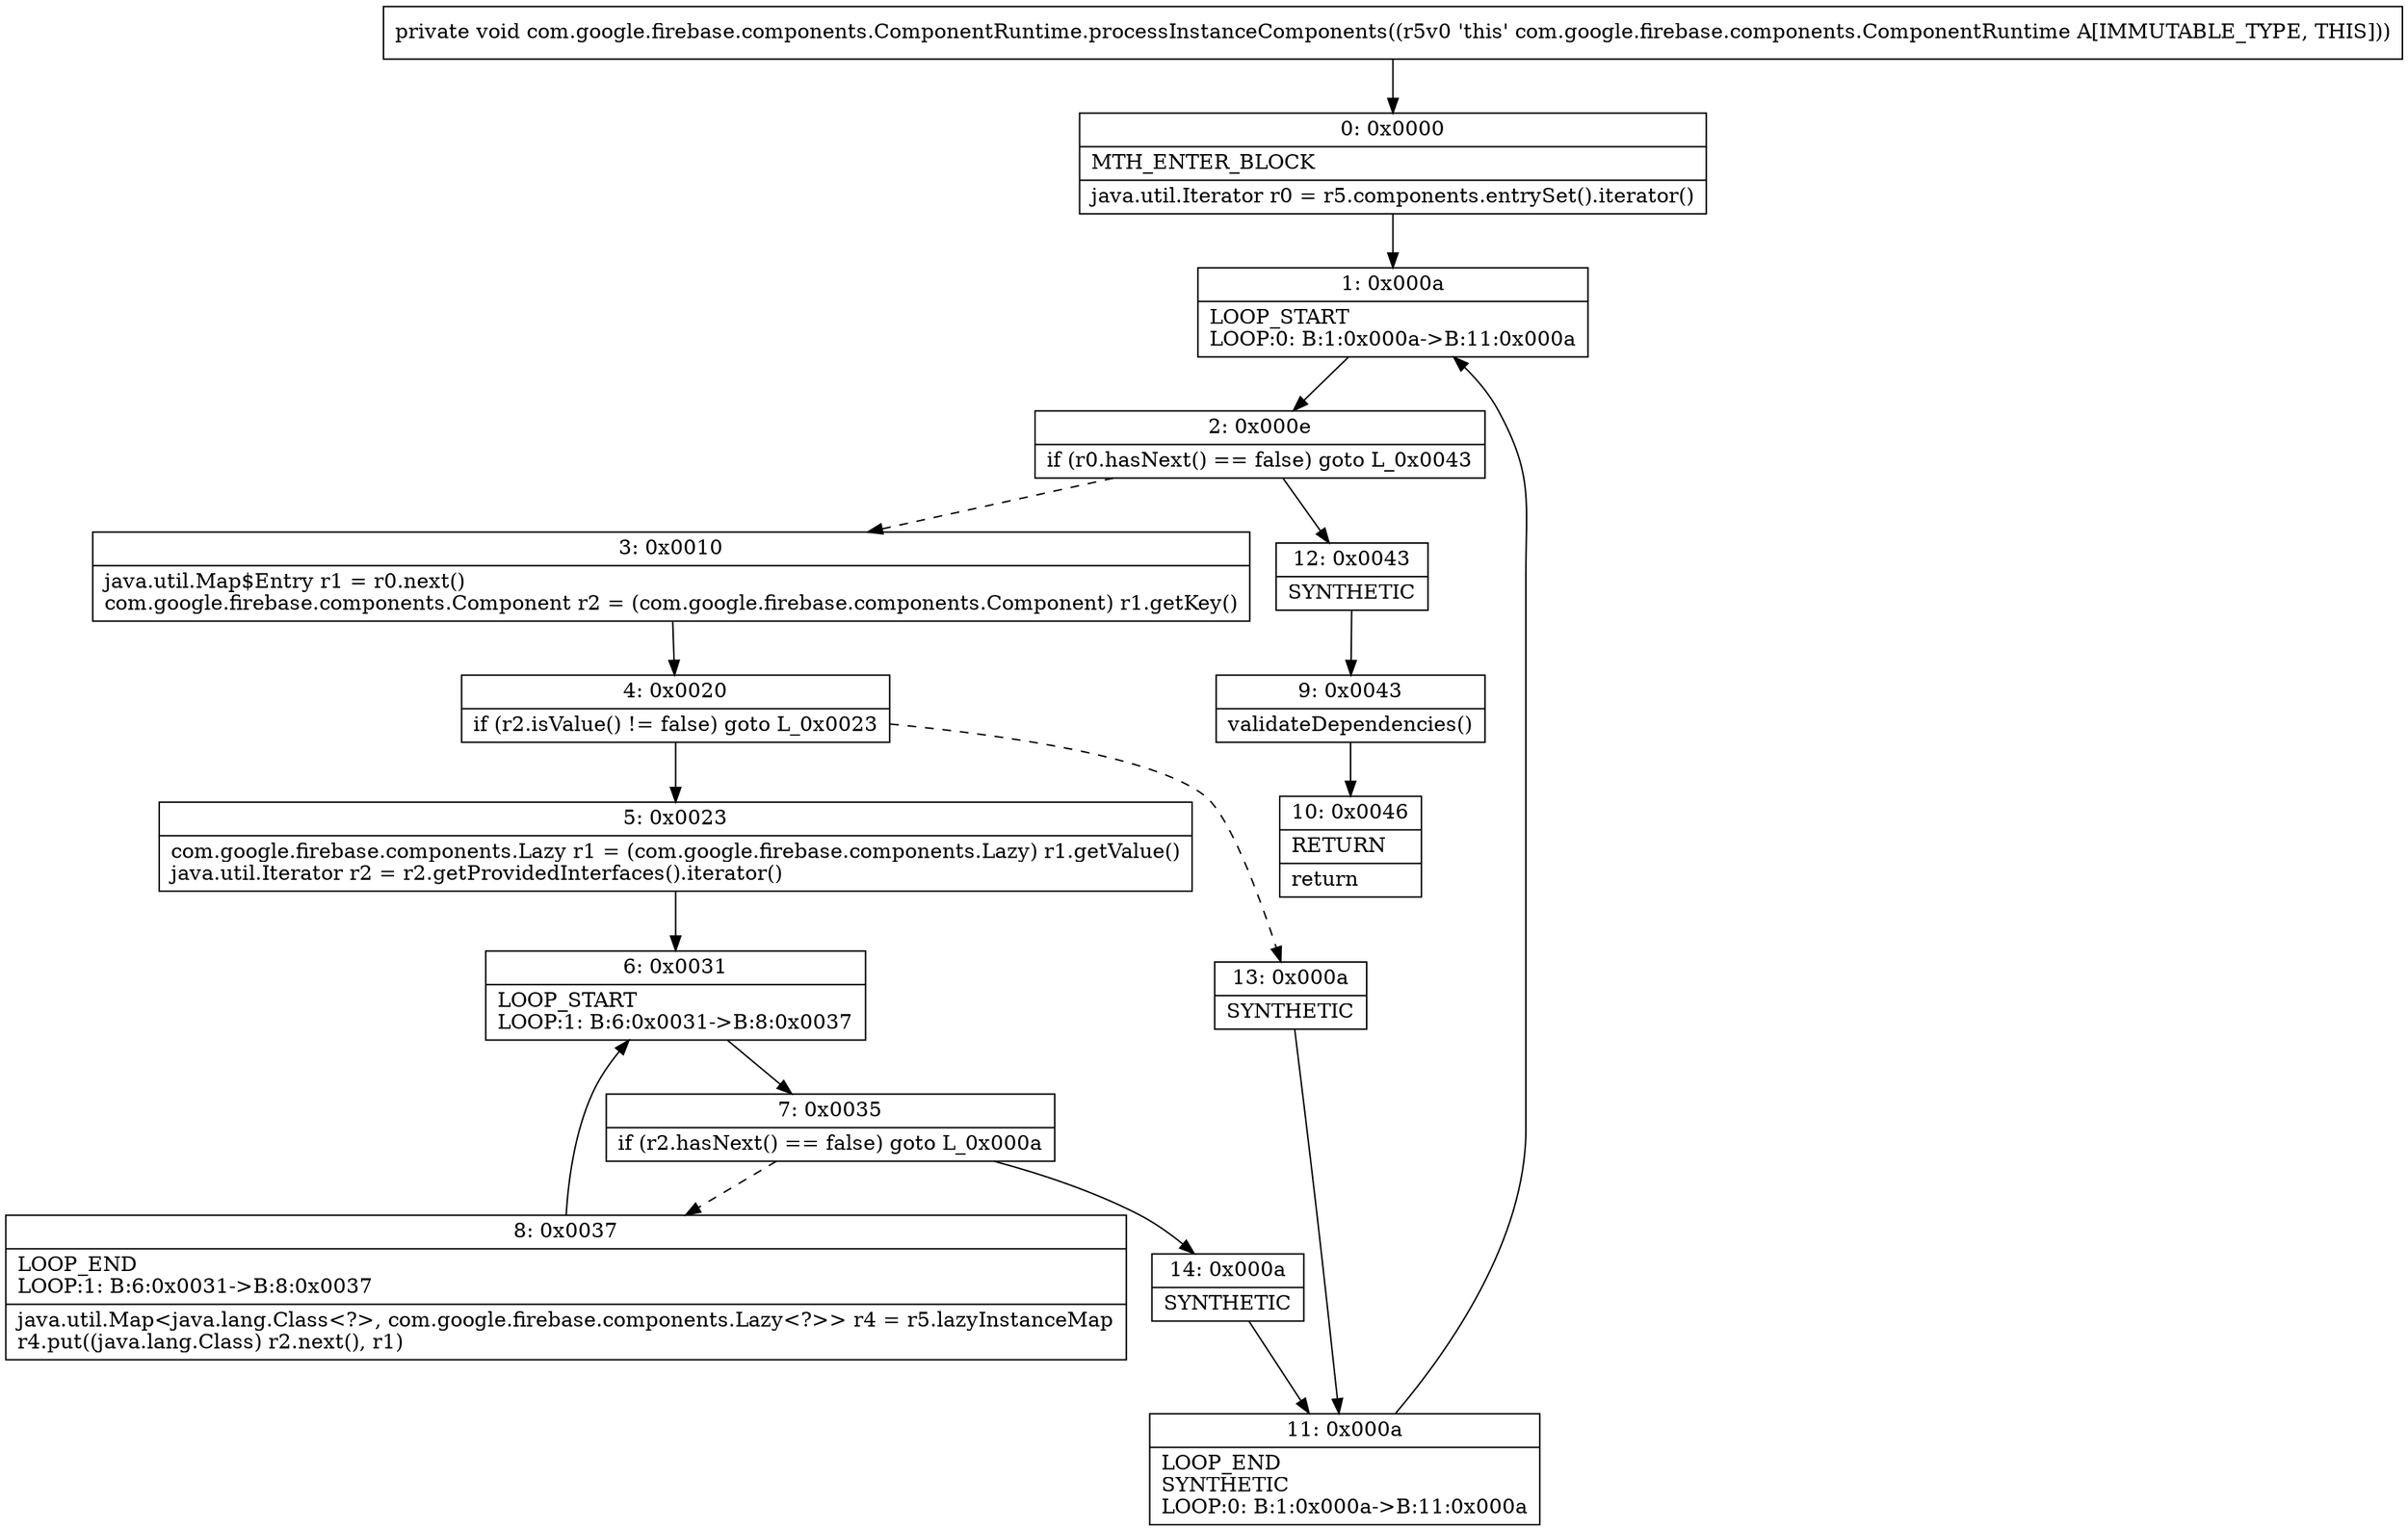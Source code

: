 digraph "CFG forcom.google.firebase.components.ComponentRuntime.processInstanceComponents()V" {
Node_0 [shape=record,label="{0\:\ 0x0000|MTH_ENTER_BLOCK\l|java.util.Iterator r0 = r5.components.entrySet().iterator()\l}"];
Node_1 [shape=record,label="{1\:\ 0x000a|LOOP_START\lLOOP:0: B:1:0x000a\-\>B:11:0x000a\l}"];
Node_2 [shape=record,label="{2\:\ 0x000e|if (r0.hasNext() == false) goto L_0x0043\l}"];
Node_3 [shape=record,label="{3\:\ 0x0010|java.util.Map$Entry r1 = r0.next()\lcom.google.firebase.components.Component r2 = (com.google.firebase.components.Component) r1.getKey()\l}"];
Node_4 [shape=record,label="{4\:\ 0x0020|if (r2.isValue() != false) goto L_0x0023\l}"];
Node_5 [shape=record,label="{5\:\ 0x0023|com.google.firebase.components.Lazy r1 = (com.google.firebase.components.Lazy) r1.getValue()\ljava.util.Iterator r2 = r2.getProvidedInterfaces().iterator()\l}"];
Node_6 [shape=record,label="{6\:\ 0x0031|LOOP_START\lLOOP:1: B:6:0x0031\-\>B:8:0x0037\l}"];
Node_7 [shape=record,label="{7\:\ 0x0035|if (r2.hasNext() == false) goto L_0x000a\l}"];
Node_8 [shape=record,label="{8\:\ 0x0037|LOOP_END\lLOOP:1: B:6:0x0031\-\>B:8:0x0037\l|java.util.Map\<java.lang.Class\<?\>, com.google.firebase.components.Lazy\<?\>\> r4 = r5.lazyInstanceMap\lr4.put((java.lang.Class) r2.next(), r1)\l}"];
Node_9 [shape=record,label="{9\:\ 0x0043|validateDependencies()\l}"];
Node_10 [shape=record,label="{10\:\ 0x0046|RETURN\l|return\l}"];
Node_11 [shape=record,label="{11\:\ 0x000a|LOOP_END\lSYNTHETIC\lLOOP:0: B:1:0x000a\-\>B:11:0x000a\l}"];
Node_12 [shape=record,label="{12\:\ 0x0043|SYNTHETIC\l}"];
Node_13 [shape=record,label="{13\:\ 0x000a|SYNTHETIC\l}"];
Node_14 [shape=record,label="{14\:\ 0x000a|SYNTHETIC\l}"];
MethodNode[shape=record,label="{private void com.google.firebase.components.ComponentRuntime.processInstanceComponents((r5v0 'this' com.google.firebase.components.ComponentRuntime A[IMMUTABLE_TYPE, THIS])) }"];
MethodNode -> Node_0;
Node_0 -> Node_1;
Node_1 -> Node_2;
Node_2 -> Node_3[style=dashed];
Node_2 -> Node_12;
Node_3 -> Node_4;
Node_4 -> Node_5;
Node_4 -> Node_13[style=dashed];
Node_5 -> Node_6;
Node_6 -> Node_7;
Node_7 -> Node_8[style=dashed];
Node_7 -> Node_14;
Node_8 -> Node_6;
Node_9 -> Node_10;
Node_11 -> Node_1;
Node_12 -> Node_9;
Node_13 -> Node_11;
Node_14 -> Node_11;
}

